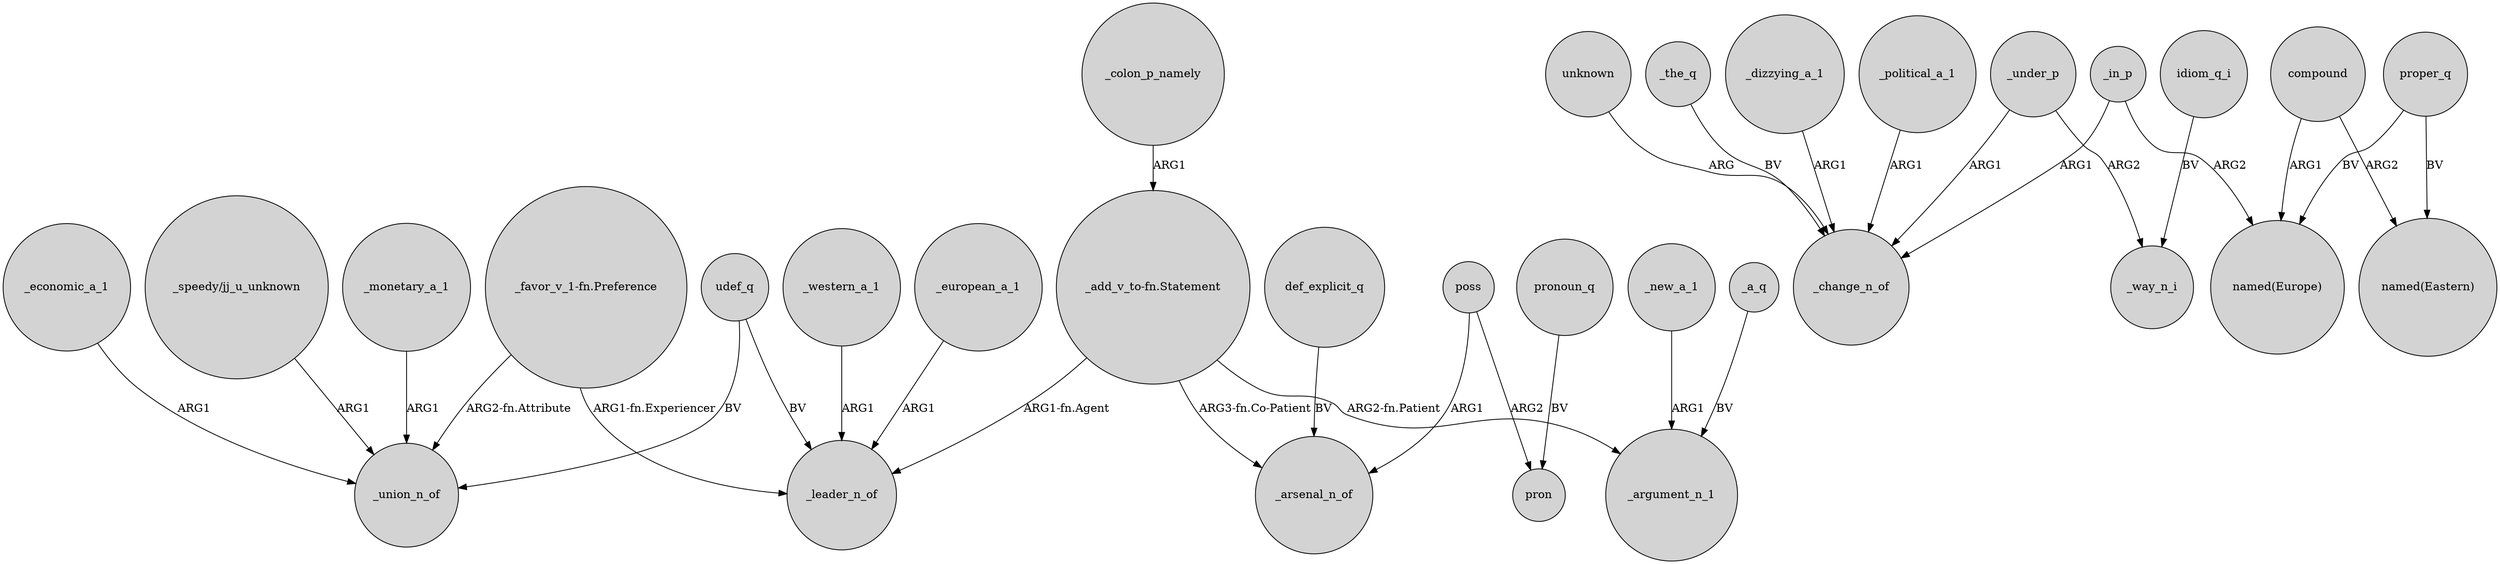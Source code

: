 digraph {
	node [shape=circle style=filled]
	_economic_a_1 -> _union_n_of [label=ARG1]
	def_explicit_q -> _arsenal_n_of [label=BV]
	"_speedy/jj_u_unknown" -> _union_n_of [label=ARG1]
	poss -> pron [label=ARG2]
	_new_a_1 -> _argument_n_1 [label=ARG1]
	unknown -> _change_n_of [label=ARG]
	_under_p -> _change_n_of [label=ARG1]
	_european_a_1 -> _leader_n_of [label=ARG1]
	_in_p -> "named(Europe)" [label=ARG2]
	udef_q -> _union_n_of [label=BV]
	compound -> "named(Eastern)" [label=ARG2]
	_western_a_1 -> _leader_n_of [label=ARG1]
	_dizzying_a_1 -> _change_n_of [label=ARG1]
	_a_q -> _argument_n_1 [label=BV]
	"_add_v_to-fn.Statement" -> _arsenal_n_of [label="ARG3-fn.Co-Patient"]
	proper_q -> "named(Eastern)" [label=BV]
	compound -> "named(Europe)" [label=ARG1]
	"_favor_v_1-fn.Preference" -> _leader_n_of [label="ARG1-fn.Experiencer"]
	_in_p -> _change_n_of [label=ARG1]
	pronoun_q -> pron [label=BV]
	_monetary_a_1 -> _union_n_of [label=ARG1]
	proper_q -> "named(Europe)" [label=BV]
	"_add_v_to-fn.Statement" -> _argument_n_1 [label="ARG2-fn.Patient"]
	_colon_p_namely -> "_add_v_to-fn.Statement" [label=ARG1]
	_political_a_1 -> _change_n_of [label=ARG1]
	_under_p -> _way_n_i [label=ARG2]
	_the_q -> _change_n_of [label=BV]
	idiom_q_i -> _way_n_i [label=BV]
	"_favor_v_1-fn.Preference" -> _union_n_of [label="ARG2-fn.Attribute"]
	poss -> _arsenal_n_of [label=ARG1]
	"_add_v_to-fn.Statement" -> _leader_n_of [label="ARG1-fn.Agent"]
	udef_q -> _leader_n_of [label=BV]
}
